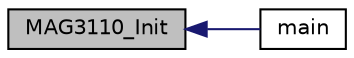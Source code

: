 digraph "MAG3110_Init"
{
  edge [fontname="Helvetica",fontsize="10",labelfontname="Helvetica",labelfontsize="10"];
  node [fontname="Helvetica",fontsize="10",shape=record];
  rankdir="LR";
  Node122 [label="MAG3110_Init",height=0.2,width=0.4,color="black", fillcolor="grey75", style="filled", fontcolor="black"];
  Node122 -> Node123 [dir="back",color="midnightblue",fontsize="10",style="solid",fontname="Helvetica"];
  Node123 [label="main",height=0.2,width=0.4,color="black", fillcolor="white", style="filled",URL="$main__agm04__freertos__two__tasks_8c.html#a840291bc02cba5474a4cb46a9b9566fe",tooltip="This is a FreeRTOS (dual task) implementation of the NXP sensor fusion demo build. "];
}
